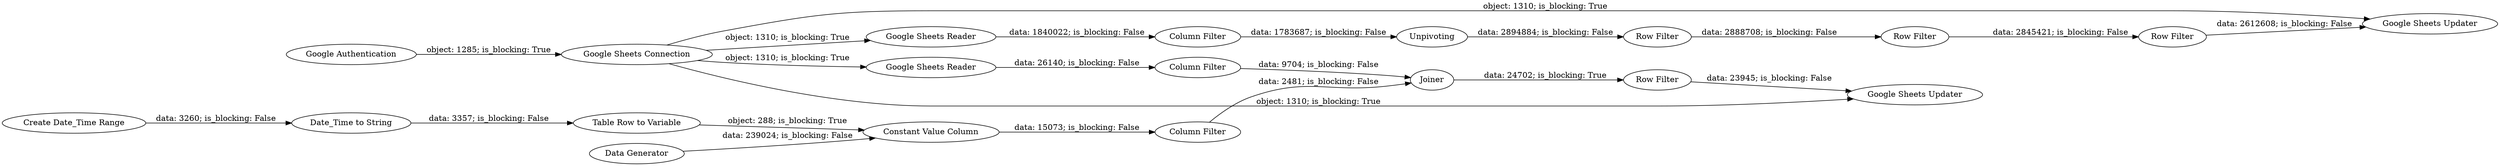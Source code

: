 digraph {
	"-1287925316253312486_119" [label="Column Filter"]
	"-1287925316253312486_115" [label=Joiner]
	"-1287925316253312486_3" [label="Constant Value Column"]
	"-1287925316253312486_111" [label="Google Sheets Reader"]
	"-1287925316253312486_118" [label="Google Sheets Reader"]
	"-1287925316253312486_122" [label="Row Filter"]
	"-1287925316253312486_6" [label="Table Row to Variable"]
	"-1287925316253312486_95" [label=Unpivoting]
	"-1287925316253312486_117" [label="Google Sheets Updater"]
	"-1287925316253312486_120" [label="Row Filter"]
	"-7615189695058144291_92" [label="Google Authentication"]
	"-1287925316253312486_116" [label="Row Filter"]
	"-1287925316253312486_112" [label="Column Filter"]
	"-1287925316253312486_1" [label="Create Date_Time Range"]
	"-1287925316253312486_123" [label="Google Sheets Updater"]
	"-1287925316253312486_4" [label="Data Generator"]
	"-1287925316253312486_2" [label="Date_Time to String"]
	"-1287925316253312486_121" [label="Row Filter"]
	"-1287925316253312486_93" [label="Google Sheets Connection"]
	"-1287925316253312486_114" [label="Column Filter"]
	"-1287925316253312486_118" -> "-1287925316253312486_119" [label="data: 1840022; is_blocking: False"]
	"-7615189695058144291_92" -> "-1287925316253312486_93" [label="object: 1285; is_blocking: True"]
	"-1287925316253312486_1" -> "-1287925316253312486_2" [label="data: 3260; is_blocking: False"]
	"-1287925316253312486_93" -> "-1287925316253312486_117" [label="object: 1310; is_blocking: True"]
	"-1287925316253312486_111" -> "-1287925316253312486_112" [label="data: 26140; is_blocking: False"]
	"-1287925316253312486_2" -> "-1287925316253312486_6" [label="data: 3357; is_blocking: False"]
	"-1287925316253312486_122" -> "-1287925316253312486_123" [label="data: 2612608; is_blocking: False"]
	"-1287925316253312486_95" -> "-1287925316253312486_120" [label="data: 2894884; is_blocking: False"]
	"-1287925316253312486_93" -> "-1287925316253312486_123" [label="object: 1310; is_blocking: True"]
	"-1287925316253312486_3" -> "-1287925316253312486_114" [label="data: 15073; is_blocking: False"]
	"-1287925316253312486_114" -> "-1287925316253312486_115" [label="data: 2481; is_blocking: False"]
	"-1287925316253312486_4" -> "-1287925316253312486_3" [label="data: 239024; is_blocking: False"]
	"-1287925316253312486_6" -> "-1287925316253312486_3" [label="object: 288; is_blocking: True"]
	"-1287925316253312486_115" -> "-1287925316253312486_116" [label="data: 24702; is_blocking: True"]
	"-1287925316253312486_116" -> "-1287925316253312486_117" [label="data: 23945; is_blocking: False"]
	"-1287925316253312486_93" -> "-1287925316253312486_118" [label="object: 1310; is_blocking: True"]
	"-1287925316253312486_119" -> "-1287925316253312486_95" [label="data: 1783687; is_blocking: False"]
	"-1287925316253312486_120" -> "-1287925316253312486_121" [label="data: 2888708; is_blocking: False"]
	"-1287925316253312486_112" -> "-1287925316253312486_115" [label="data: 9704; is_blocking: False"]
	"-1287925316253312486_93" -> "-1287925316253312486_111" [label="object: 1310; is_blocking: True"]
	"-1287925316253312486_121" -> "-1287925316253312486_122" [label="data: 2845421; is_blocking: False"]
	rankdir=LR
}
